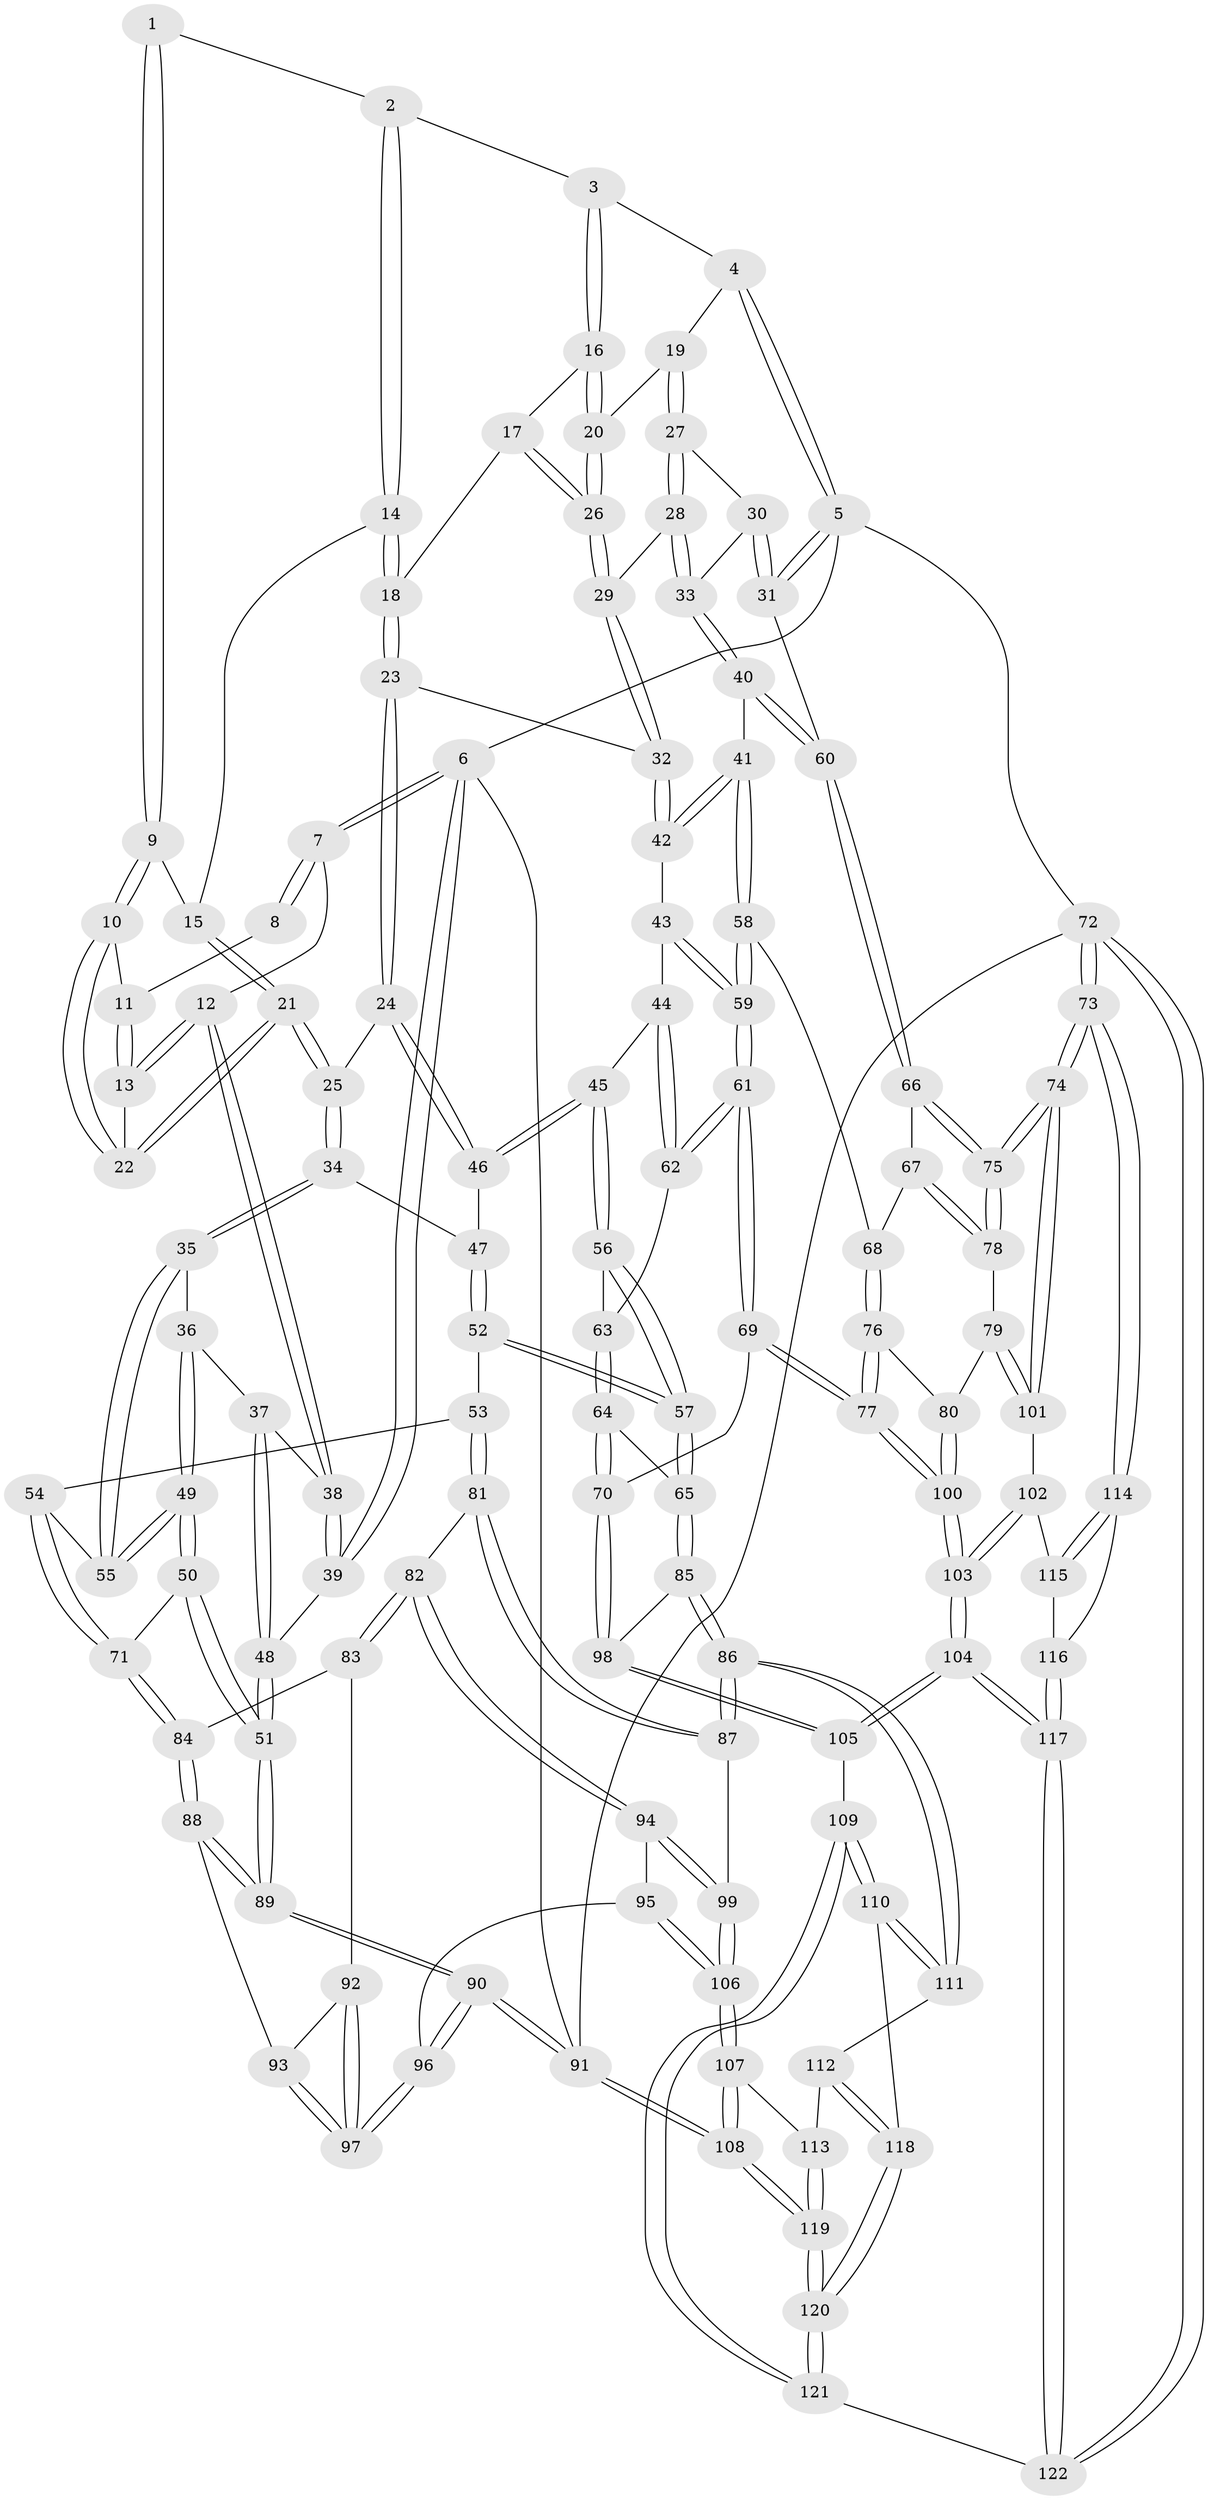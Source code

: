 // coarse degree distribution, {3: 0.09411764705882353, 4: 0.43529411764705883, 5: 0.32941176470588235, 6: 0.1411764705882353}
// Generated by graph-tools (version 1.1) at 2025/52/02/27/25 19:52:44]
// undirected, 122 vertices, 302 edges
graph export_dot {
graph [start="1"]
  node [color=gray90,style=filled];
  1 [pos="+0.44281701890563796+0"];
  2 [pos="+0.4867024467344781+0"];
  3 [pos="+0.5700016466558329+0"];
  4 [pos="+0.8024220667164375+0"];
  5 [pos="+1+0"];
  6 [pos="+0+0"];
  7 [pos="+0+0"];
  8 [pos="+0.3344677809194556+0"];
  9 [pos="+0.3774186580003155+0.037527407592257256"];
  10 [pos="+0.3529762779137651+0.05198664349935957"];
  11 [pos="+0.3178610476312707+0"];
  12 [pos="+0.19378468272681743+0.11797024094441665"];
  13 [pos="+0.2194905081232189+0.12069673695834977"];
  14 [pos="+0.42776394601681283+0.05366422958941425"];
  15 [pos="+0.4148613761936571+0.05254710443154056"];
  16 [pos="+0.5785574559621782+0"];
  17 [pos="+0.5285201805724956+0.06506394413754481"];
  18 [pos="+0.48674548675389556+0.10243090926622475"];
  19 [pos="+0.820086872808494+0.059548508928648165"];
  20 [pos="+0.6824587202831405+0.08453214339477304"];
  21 [pos="+0.34775083913368204+0.1816404719996288"];
  22 [pos="+0.29676422014666937+0.14148128615293173"];
  23 [pos="+0.44347468747521923+0.20650964711034184"];
  24 [pos="+0.4229901154960009+0.218738190593951"];
  25 [pos="+0.37605437533489167+0.2077541797518038"];
  26 [pos="+0.6464978358376052+0.1831956632906121"];
  27 [pos="+0.8240745752467042+0.06517965666689034"];
  28 [pos="+0.8028762193542544+0.17479449616961076"];
  29 [pos="+0.6468217871092132+0.19414669789031894"];
  30 [pos="+0.9601675528938755+0.10218231063353506"];
  31 [pos="+1+0"];
  32 [pos="+0.6311050899220921+0.23048299353736598"];
  33 [pos="+0.8705874791382778+0.324120857988376"];
  34 [pos="+0.2473259635952683+0.35589059177921795"];
  35 [pos="+0.2444964303336695+0.3568058713632472"];
  36 [pos="+0.2019835444004397+0.34308751814552946"];
  37 [pos="+0.1440406104152162+0.2774278768648901"];
  38 [pos="+0.17109243148437753+0.15587482911080544"];
  39 [pos="+0+0.19957048531658214"];
  40 [pos="+0.8730595208905587+0.3498718843926414"];
  41 [pos="+0.8434143293872164+0.37668849409272814"];
  42 [pos="+0.6604111020166571+0.3201740613145759"];
  43 [pos="+0.602724849364714+0.3747993053285332"];
  44 [pos="+0.5774831608208061+0.38416930360550516"];
  45 [pos="+0.4726024827558776+0.38507472914346236"];
  46 [pos="+0.45414966122005207+0.36735225792100473"];
  47 [pos="+0.3604456260369917+0.3952077397023314"];
  48 [pos="+0+0.3748907338970542"];
  49 [pos="+0.08048049850164417+0.5053428077653598"];
  50 [pos="+0.07604619858160558+0.5092276434215202"];
  51 [pos="+0+0.3962757454800445"];
  52 [pos="+0.3301207625763596+0.5387235501654979"];
  53 [pos="+0.30858788323689695+0.539892904255147"];
  54 [pos="+0.29226293128844866+0.5268057518312156"];
  55 [pos="+0.2541019625138943+0.45794548833646254"];
  56 [pos="+0.4603580609420217+0.46986466110710634"];
  57 [pos="+0.3761471242763487+0.5531776796154293"];
  58 [pos="+0.839583318545817+0.40421882874936266"];
  59 [pos="+0.6733909308368964+0.5355897162319364"];
  60 [pos="+1+0.3386099771448216"];
  61 [pos="+0.6427637431181071+0.6022147250414167"];
  62 [pos="+0.5679387156343271+0.5122986785512398"];
  63 [pos="+0.5003007731137108+0.5033848533623481"];
  64 [pos="+0.5092172373294044+0.6356786810526466"];
  65 [pos="+0.42646515751494923+0.632211344534445"];
  66 [pos="+1+0.5258052176553694"];
  67 [pos="+0.9131726740984406+0.5272063167319013"];
  68 [pos="+0.8692735781314422+0.5086114761708566"];
  69 [pos="+0.6406280683130621+0.653373261827979"];
  70 [pos="+0.5982563448120825+0.6642308762831883"];
  71 [pos="+0.09622232755497459+0.5415099368765163"];
  72 [pos="+1+1"];
  73 [pos="+1+1"];
  74 [pos="+1+0.7656762292596511"];
  75 [pos="+1+0.6645586433065603"];
  76 [pos="+0.8449133463486319+0.5874666315056508"];
  77 [pos="+0.641869742531556+0.6541834927716319"];
  78 [pos="+1+0.6621257556299714"];
  79 [pos="+0.9108839317246611+0.695690101498054"];
  80 [pos="+0.892754912917925+0.6923236766701839"];
  81 [pos="+0.23476576702148708+0.6570612964889085"];
  82 [pos="+0.19095432611939514+0.6505694495741206"];
  83 [pos="+0.11952509630897792+0.6064326466711498"];
  84 [pos="+0.1016091879362051+0.5624672315213445"];
  85 [pos="+0.3625833913371279+0.7449187333879511"];
  86 [pos="+0.3115836018899546+0.7730595555894585"];
  87 [pos="+0.3111900383328679+0.7729131845256159"];
  88 [pos="+0+0.688214014203015"];
  89 [pos="+0+0.7400135259202993"];
  90 [pos="+0+1"];
  91 [pos="+0+1"];
  92 [pos="+0.08183767444466016+0.6654672107550074"];
  93 [pos="+0+0.6854945350915345"];
  94 [pos="+0.12566059732099347+0.7759229825093192"];
  95 [pos="+0.10657471350413064+0.7855674460579123"];
  96 [pos="+0.0960846755050398+0.7861743353224956"];
  97 [pos="+0.08953566829568961+0.7580397155729749"];
  98 [pos="+0.510258717432423+0.7993874488334862"];
  99 [pos="+0.29619486877289847+0.7781843821936921"];
  100 [pos="+0.748509618948148+0.8097061157298794"];
  101 [pos="+0.9492389449474482+0.796476257296282"];
  102 [pos="+0.9235137254083899+0.8538129929700998"];
  103 [pos="+0.750583789292988+0.8483807052180949"];
  104 [pos="+0.6876880935630353+1"];
  105 [pos="+0.5234620289826026+0.8843600022651588"];
  106 [pos="+0.18617680627979277+0.8702598373489632"];
  107 [pos="+0.18173090071429984+0.8962977557655452"];
  108 [pos="+0+1"];
  109 [pos="+0.3970467213908251+0.9121470492827759"];
  110 [pos="+0.3761055468797389+0.8969127273068833"];
  111 [pos="+0.31930042054968205+0.8025396415427201"];
  112 [pos="+0.25247811881537785+0.9189116578689467"];
  113 [pos="+0.24319818392217274+0.9209497575978445"];
  114 [pos="+1+0.9215544150955755"];
  115 [pos="+0.9327712704228527+0.863459141070999"];
  116 [pos="+0.8876947512403913+0.9548386669671292"];
  117 [pos="+0.6938420419857794+1"];
  118 [pos="+0.2930782888432931+0.9540154419605645"];
  119 [pos="+0.0995676529413797+1"];
  120 [pos="+0.254363553920911+1"];
  121 [pos="+0.39000695760092435+1"];
  122 [pos="+0.6953505758561961+1"];
  1 -- 2;
  1 -- 9;
  1 -- 9;
  2 -- 3;
  2 -- 14;
  2 -- 14;
  3 -- 4;
  3 -- 16;
  3 -- 16;
  4 -- 5;
  4 -- 5;
  4 -- 19;
  5 -- 6;
  5 -- 31;
  5 -- 31;
  5 -- 72;
  6 -- 7;
  6 -- 7;
  6 -- 39;
  6 -- 39;
  6 -- 91;
  7 -- 8;
  7 -- 8;
  7 -- 12;
  8 -- 11;
  9 -- 10;
  9 -- 10;
  9 -- 15;
  10 -- 11;
  10 -- 22;
  10 -- 22;
  11 -- 13;
  11 -- 13;
  12 -- 13;
  12 -- 13;
  12 -- 38;
  12 -- 38;
  13 -- 22;
  14 -- 15;
  14 -- 18;
  14 -- 18;
  15 -- 21;
  15 -- 21;
  16 -- 17;
  16 -- 20;
  16 -- 20;
  17 -- 18;
  17 -- 26;
  17 -- 26;
  18 -- 23;
  18 -- 23;
  19 -- 20;
  19 -- 27;
  19 -- 27;
  20 -- 26;
  20 -- 26;
  21 -- 22;
  21 -- 22;
  21 -- 25;
  21 -- 25;
  23 -- 24;
  23 -- 24;
  23 -- 32;
  24 -- 25;
  24 -- 46;
  24 -- 46;
  25 -- 34;
  25 -- 34;
  26 -- 29;
  26 -- 29;
  27 -- 28;
  27 -- 28;
  27 -- 30;
  28 -- 29;
  28 -- 33;
  28 -- 33;
  29 -- 32;
  29 -- 32;
  30 -- 31;
  30 -- 31;
  30 -- 33;
  31 -- 60;
  32 -- 42;
  32 -- 42;
  33 -- 40;
  33 -- 40;
  34 -- 35;
  34 -- 35;
  34 -- 47;
  35 -- 36;
  35 -- 55;
  35 -- 55;
  36 -- 37;
  36 -- 49;
  36 -- 49;
  37 -- 38;
  37 -- 48;
  37 -- 48;
  38 -- 39;
  38 -- 39;
  39 -- 48;
  40 -- 41;
  40 -- 60;
  40 -- 60;
  41 -- 42;
  41 -- 42;
  41 -- 58;
  41 -- 58;
  42 -- 43;
  43 -- 44;
  43 -- 59;
  43 -- 59;
  44 -- 45;
  44 -- 62;
  44 -- 62;
  45 -- 46;
  45 -- 46;
  45 -- 56;
  45 -- 56;
  46 -- 47;
  47 -- 52;
  47 -- 52;
  48 -- 51;
  48 -- 51;
  49 -- 50;
  49 -- 50;
  49 -- 55;
  49 -- 55;
  50 -- 51;
  50 -- 51;
  50 -- 71;
  51 -- 89;
  51 -- 89;
  52 -- 53;
  52 -- 57;
  52 -- 57;
  53 -- 54;
  53 -- 81;
  53 -- 81;
  54 -- 55;
  54 -- 71;
  54 -- 71;
  56 -- 57;
  56 -- 57;
  56 -- 63;
  57 -- 65;
  57 -- 65;
  58 -- 59;
  58 -- 59;
  58 -- 68;
  59 -- 61;
  59 -- 61;
  60 -- 66;
  60 -- 66;
  61 -- 62;
  61 -- 62;
  61 -- 69;
  61 -- 69;
  62 -- 63;
  63 -- 64;
  63 -- 64;
  64 -- 65;
  64 -- 70;
  64 -- 70;
  65 -- 85;
  65 -- 85;
  66 -- 67;
  66 -- 75;
  66 -- 75;
  67 -- 68;
  67 -- 78;
  67 -- 78;
  68 -- 76;
  68 -- 76;
  69 -- 70;
  69 -- 77;
  69 -- 77;
  70 -- 98;
  70 -- 98;
  71 -- 84;
  71 -- 84;
  72 -- 73;
  72 -- 73;
  72 -- 122;
  72 -- 122;
  72 -- 91;
  73 -- 74;
  73 -- 74;
  73 -- 114;
  73 -- 114;
  74 -- 75;
  74 -- 75;
  74 -- 101;
  74 -- 101;
  75 -- 78;
  75 -- 78;
  76 -- 77;
  76 -- 77;
  76 -- 80;
  77 -- 100;
  77 -- 100;
  78 -- 79;
  79 -- 80;
  79 -- 101;
  79 -- 101;
  80 -- 100;
  80 -- 100;
  81 -- 82;
  81 -- 87;
  81 -- 87;
  82 -- 83;
  82 -- 83;
  82 -- 94;
  82 -- 94;
  83 -- 84;
  83 -- 92;
  84 -- 88;
  84 -- 88;
  85 -- 86;
  85 -- 86;
  85 -- 98;
  86 -- 87;
  86 -- 87;
  86 -- 111;
  86 -- 111;
  87 -- 99;
  88 -- 89;
  88 -- 89;
  88 -- 93;
  89 -- 90;
  89 -- 90;
  90 -- 91;
  90 -- 91;
  90 -- 96;
  90 -- 96;
  91 -- 108;
  91 -- 108;
  92 -- 93;
  92 -- 97;
  92 -- 97;
  93 -- 97;
  93 -- 97;
  94 -- 95;
  94 -- 99;
  94 -- 99;
  95 -- 96;
  95 -- 106;
  95 -- 106;
  96 -- 97;
  96 -- 97;
  98 -- 105;
  98 -- 105;
  99 -- 106;
  99 -- 106;
  100 -- 103;
  100 -- 103;
  101 -- 102;
  102 -- 103;
  102 -- 103;
  102 -- 115;
  103 -- 104;
  103 -- 104;
  104 -- 105;
  104 -- 105;
  104 -- 117;
  104 -- 117;
  105 -- 109;
  106 -- 107;
  106 -- 107;
  107 -- 108;
  107 -- 108;
  107 -- 113;
  108 -- 119;
  108 -- 119;
  109 -- 110;
  109 -- 110;
  109 -- 121;
  109 -- 121;
  110 -- 111;
  110 -- 111;
  110 -- 118;
  111 -- 112;
  112 -- 113;
  112 -- 118;
  112 -- 118;
  113 -- 119;
  113 -- 119;
  114 -- 115;
  114 -- 115;
  114 -- 116;
  115 -- 116;
  116 -- 117;
  116 -- 117;
  117 -- 122;
  117 -- 122;
  118 -- 120;
  118 -- 120;
  119 -- 120;
  119 -- 120;
  120 -- 121;
  120 -- 121;
  121 -- 122;
}
